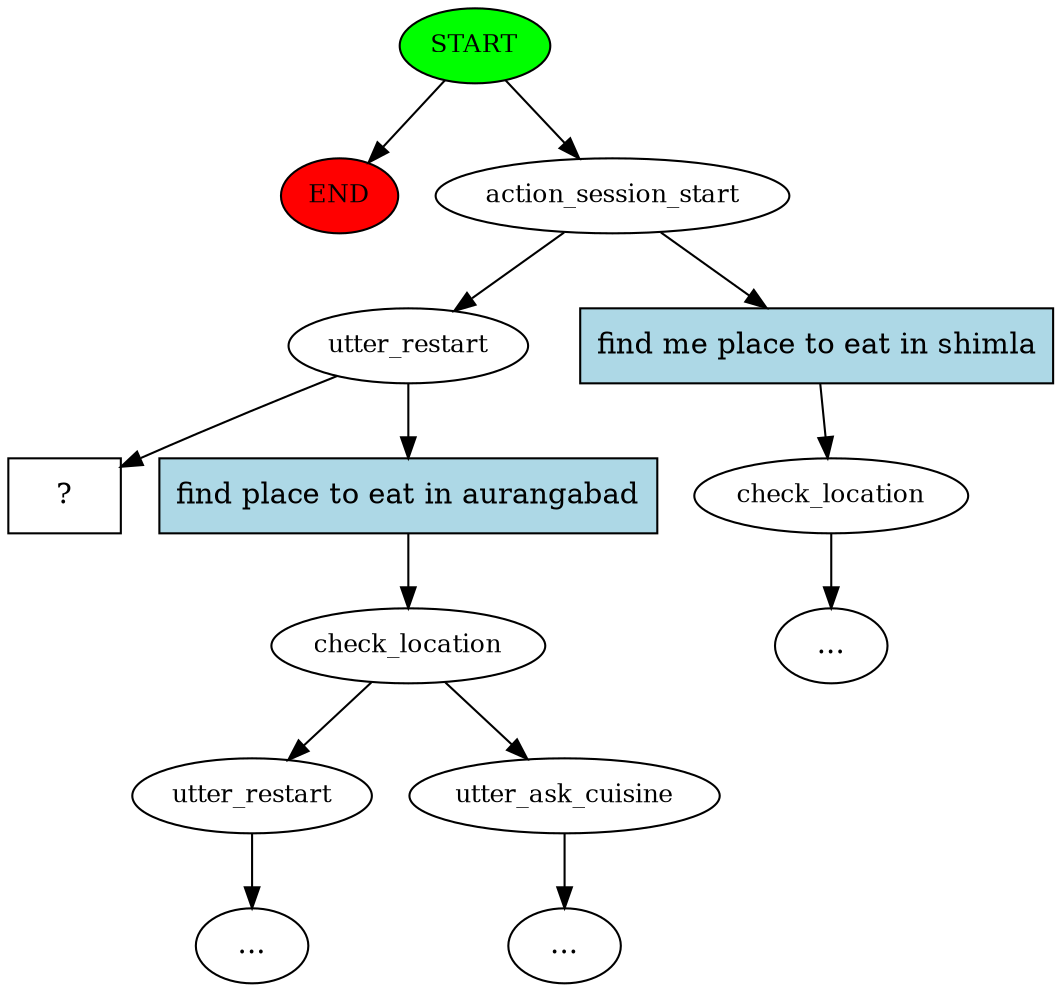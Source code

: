 digraph  {
0 [class="start active", fillcolor=green, fontsize=12, label=START, style=filled];
"-1" [class=end, fillcolor=red, fontsize=12, label=END, style=filled];
1 [class=active, fontsize=12, label=action_session_start];
2 [class="", fontsize=12, label=check_location];
4 [class=active, fontsize=12, label=utter_restart];
5 [class="", fontsize=12, label=check_location];
6 [class="", fontsize=12, label=utter_restart];
"-4" [class=ellipsis, label="..."];
10 [class="", fontsize=12, label=utter_ask_cuisine];
"-6" [class=ellipsis, label="..."];
"-7" [class=ellipsis, label="..."];
19 [class="intent dashed active", label="  ?  ", shape=rect];
20 [class=intent, fillcolor=lightblue, label="find me place to eat in shimla", shape=rect, style=filled];
21 [class=intent, fillcolor=lightblue, label="find place to eat in aurangabad", shape=rect, style=filled];
0 -> "-1"  [class="", key=NONE, label=""];
0 -> 1  [class=active, key=NONE, label=""];
1 -> 4  [class=active, key=NONE, label=""];
1 -> 20  [class="", key=0];
2 -> "-7"  [class="", key=NONE, label=""];
4 -> 19  [class=active, key=NONE, label=""];
4 -> 21  [class="", key=0];
5 -> 6  [class="", key=NONE, label=""];
5 -> 10  [class="", key=NONE, label=""];
6 -> "-4"  [class="", key=NONE, label=""];
10 -> "-6"  [class="", key=NONE, label=""];
20 -> 2  [class="", key=0];
21 -> 5  [class="", key=0];
}
